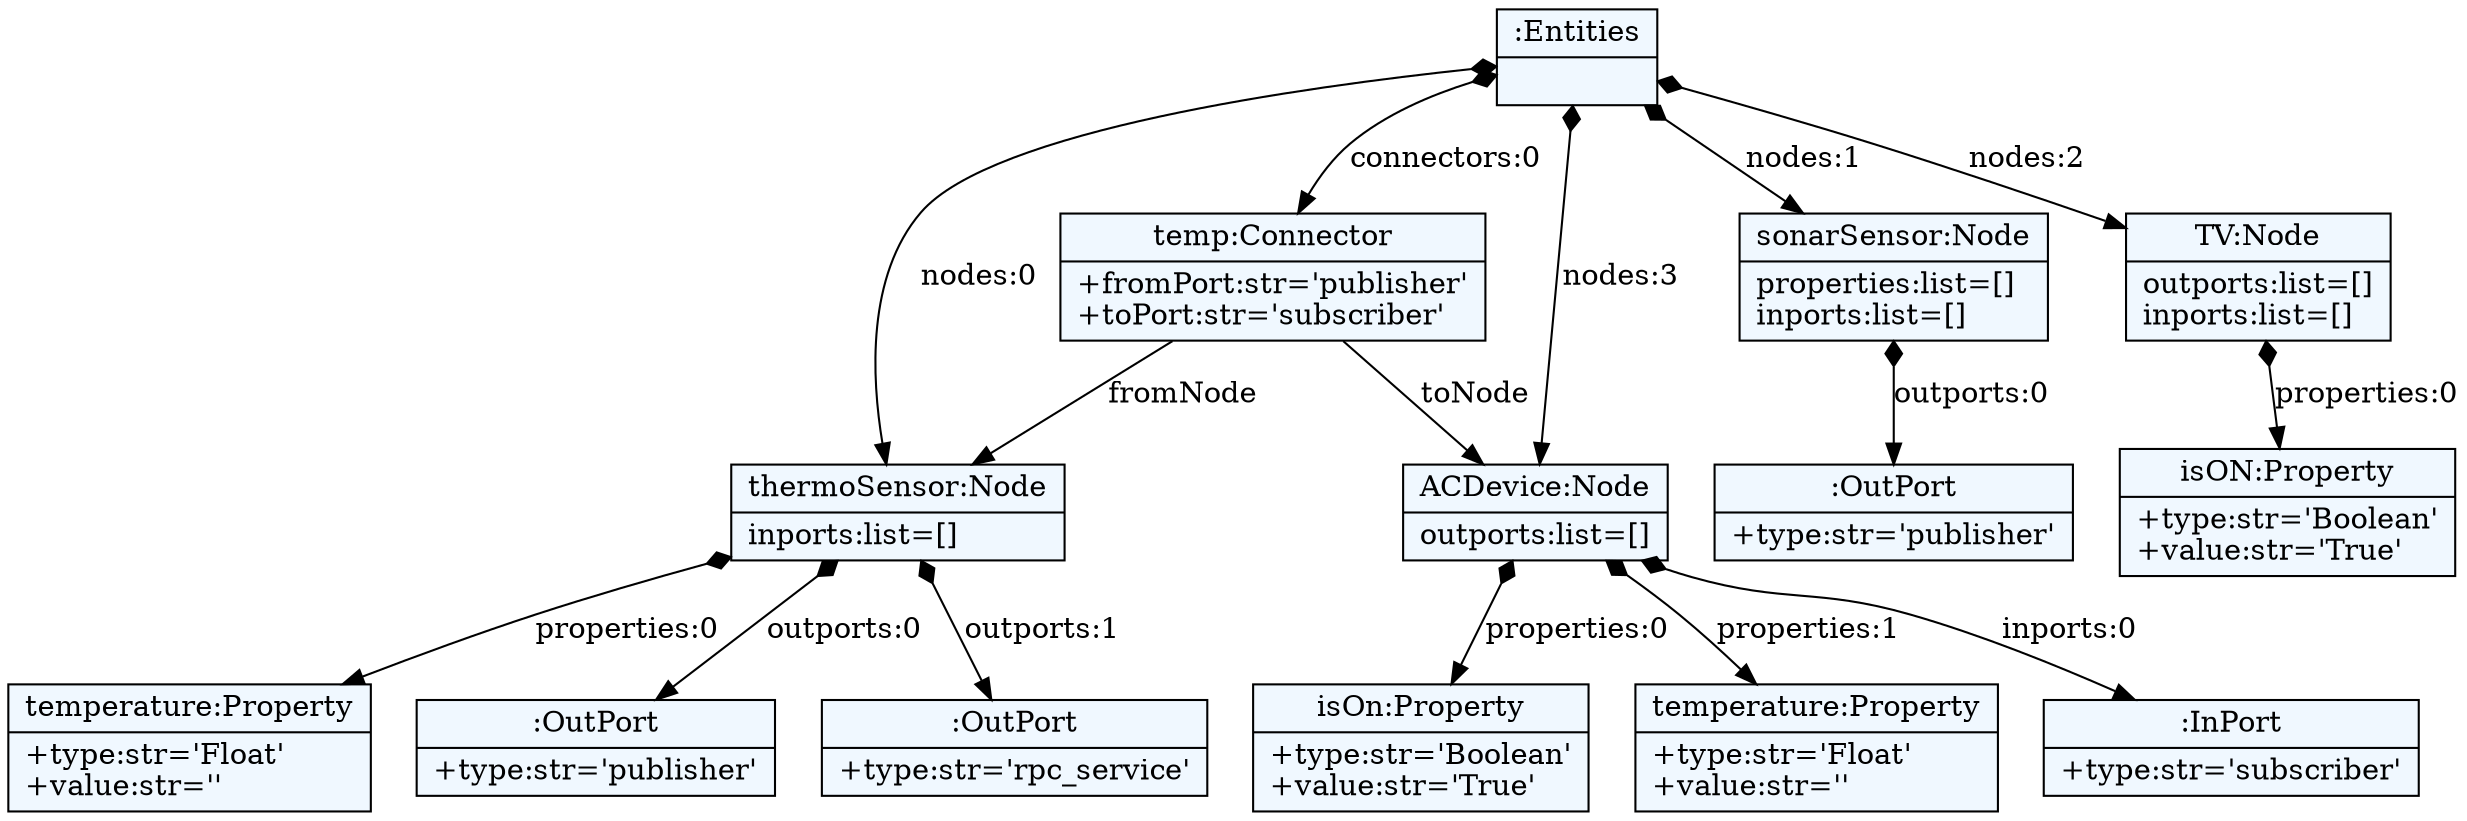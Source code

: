 
    digraph textX {
    fontname = "Bitstream Vera Sans"
    fontsize = 8
    node[
        shape=record,
        style=filled,
        fillcolor=aliceblue
    ]
    nodesep = 0.3
    edge[dir=black,arrowtail=empty]


4410213184 -> 4410169664 [label="nodes:0" arrowtail=diamond dir=both]
4410169664 -> 4410237328 [label="properties:0" arrowtail=diamond dir=both]
4410237328[label="{temperature:Property|+type:str='Float'\l+value:str=''\l}"]
4410169664 -> 4410237184 [label="outports:0" arrowtail=diamond dir=both]
4410237184[label="{:OutPort|+type:str='publisher'\l}"]
4410169664 -> 4410238096 [label="outports:1" arrowtail=diamond dir=both]
4410238096[label="{:OutPort|+type:str='rpc_service'\l}"]
4410169664[label="{thermoSensor:Node|inports:list=[]\l}"]
4410213184 -> 4410168224 [label="nodes:1" arrowtail=diamond dir=both]
4410168224 -> 4410237280 [label="outports:0" arrowtail=diamond dir=both]
4410237280[label="{:OutPort|+type:str='publisher'\l}"]
4410168224[label="{sonarSensor:Node|properties:list=[]\linports:list=[]\l}"]
4410213184 -> 4410168368 [label="nodes:2" arrowtail=diamond dir=both]
4410168368 -> 4410238336 [label="properties:0" arrowtail=diamond dir=both]
4410238336[label="{isON:Property|+type:str='Boolean'\l+value:str='True'\l}"]
4410168368[label="{TV:Node|outports:list=[]\linports:list=[]\l}"]
4410213184 -> 4410239152 [label="nodes:3" arrowtail=diamond dir=both]
4410239152 -> 4410086256 [label="properties:0" arrowtail=diamond dir=both]
4410086256[label="{isOn:Property|+type:str='Boolean'\l+value:str='True'\l}"]
4410239152 -> 4410086880 [label="properties:1" arrowtail=diamond dir=both]
4410086880[label="{temperature:Property|+type:str='Float'\l+value:str=''\l}"]
4410239152 -> 4410087312 [label="inports:0" arrowtail=diamond dir=both]
4410087312[label="{:InPort|+type:str='subscriber'\l}"]
4410239152[label="{ACDevice:Node|outports:list=[]\l}"]
4410213184 -> 4410238288 [label="connectors:0" arrowtail=diamond dir=both]
4410238288 -> 4410169664 [label="fromNode" ]
4410238288 -> 4410239152 [label="toNode" ]
4410238288[label="{temp:Connector|+fromPort:str='publisher'\l+toPort:str='subscriber'\l}"]
4410213184[label="{:Entities|}"]

}
